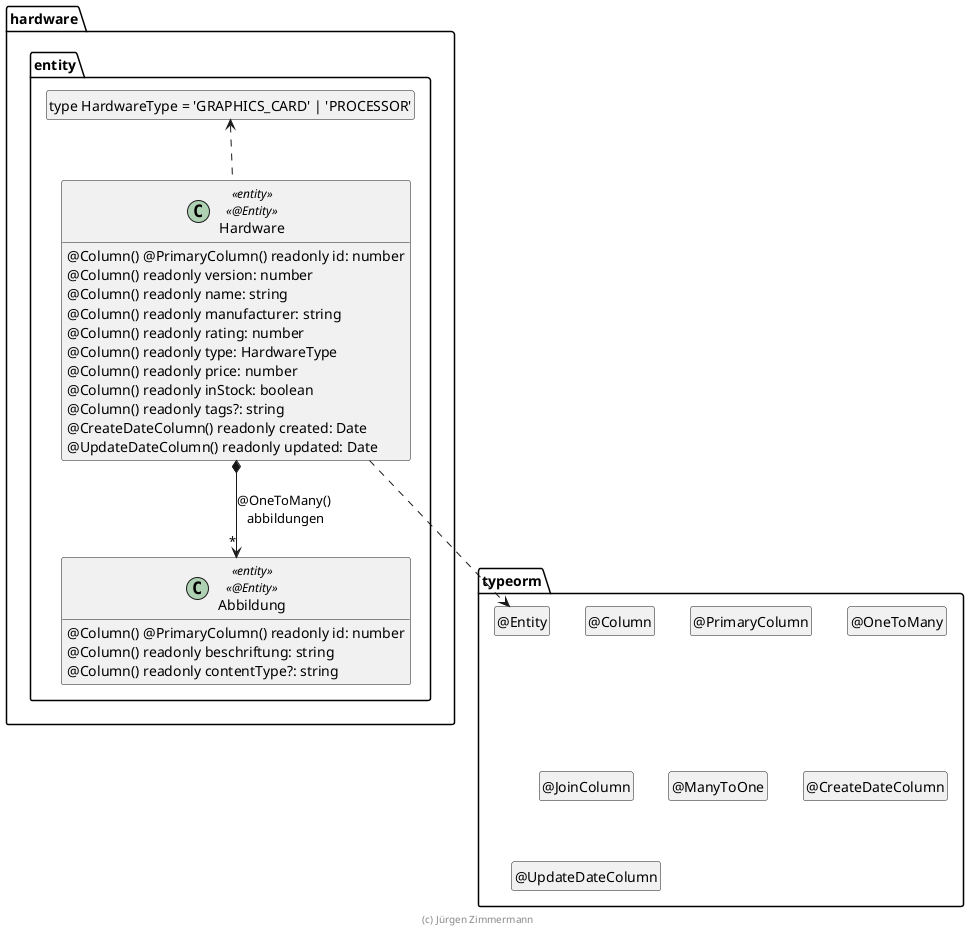 @startuml Entity

package typeorm {
  class "@Entity" as Entity
  hide Entity circle
  class "@Column" as Column
  hide Column circle
  class "@PrimaryColumn" as PrimaryColumn
  hide PrimaryColumn circle
  class "@OneToMany" as OneToMany
  hide OneToMany circle
  class "@JoinColumn" as JoinColumn
  hide JoinColumn circle
  class "@ManyToOne" as ManyToOne
  hide ManyToOne circle
  class "@CreateDateColumn" as CreateDateColumn
  hide CreateDateColumn circle
  class "@UpdateDateColumn" as UpdateDateColumn
  hide UpdateDateColumn circle
}

package hardware.entity {
  class "type HardwareType = 'GRAPHICS_CARD' | 'PROCESSOR'" as HardwareType
  hide HardwareType circle

  class Hardware <<entity>> <<@Entity>> {
    @Column() @PrimaryColumn() readonly id: number
    @Column() readonly version: number
    @Column() readonly name: string
    @Column() readonly manufacturer: string
    @Column() readonly rating: number
    @Column() readonly type: HardwareType
    @Column() readonly price: number
    @Column() readonly inStock: boolean
    @Column() readonly tags?: string
    @CreateDateColumn() readonly created: Date
    @UpdateDateColumn() readonly updated: Date
  }

  class Abbildung <<entity>> <<@Entity>> {
    @Column() @PrimaryColumn() readonly id: number
    @Column() readonly beschriftung: string
    @Column() readonly contentType?: string
  }

  Hardware *--> "*" Abbildung : @OneToMany() \nabbildungen

  Hardware ..> Entity
  Hardware .up.> HardwareType
}

hide empty members

footer (c) Jürgen Zimmermann

@enduml
